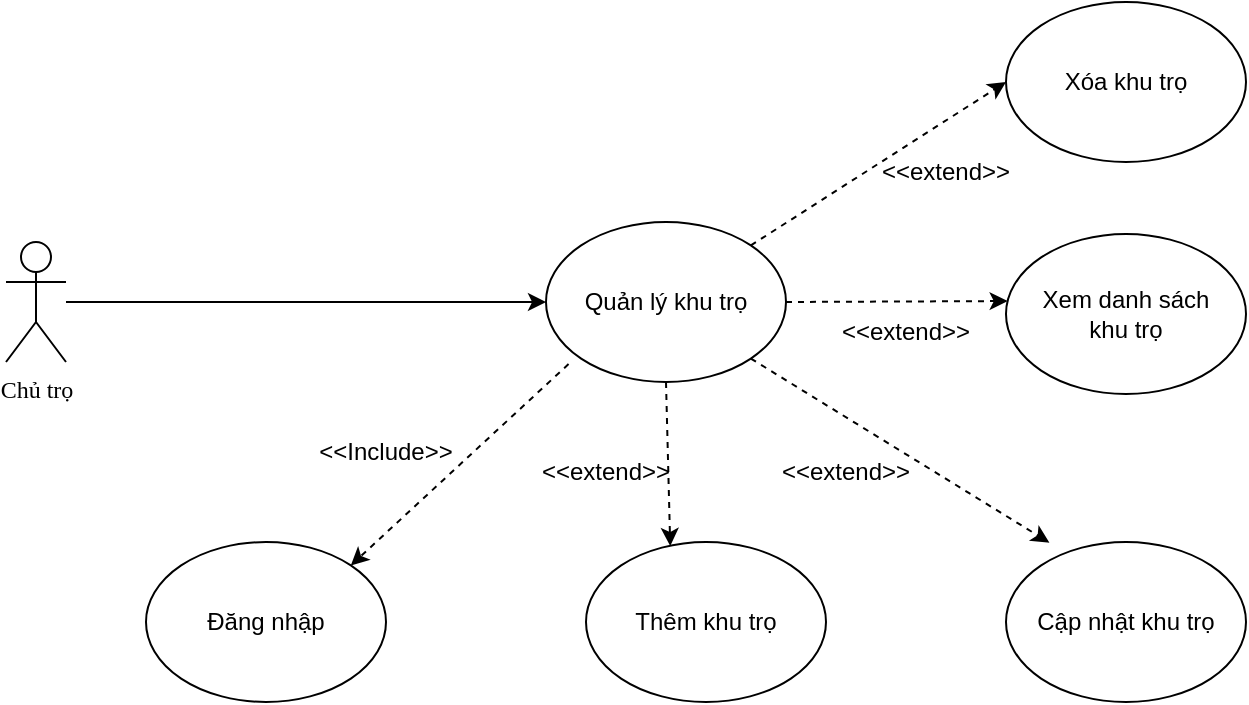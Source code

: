 <mxfile version="22.0.8" type="device">
  <diagram name="Trang-1" id="HfjGKaM4Jlf45k30Cpft">
    <mxGraphModel dx="1118" dy="604" grid="1" gridSize="10" guides="1" tooltips="1" connect="1" arrows="1" fold="1" page="1" pageScale="1" pageWidth="827" pageHeight="1169" math="0" shadow="0">
      <root>
        <mxCell id="0" />
        <mxCell id="1" parent="0" />
        <mxCell id="U9f_UbkCB_ZfHCGCZS1d-1" value="Chủ trọ" style="shape=umlActor;verticalLabelPosition=bottom;verticalAlign=top;html=1;outlineConnect=0;fontFamily=Times New Roman;" vertex="1" parent="1">
          <mxGeometry x="70" y="130" width="30" height="60" as="geometry" />
        </mxCell>
        <mxCell id="U9f_UbkCB_ZfHCGCZS1d-2" value="Quản lý khu trọ" style="ellipse;whiteSpace=wrap;html=1;" vertex="1" parent="1">
          <mxGeometry x="340" y="120" width="120" height="80" as="geometry" />
        </mxCell>
        <mxCell id="U9f_UbkCB_ZfHCGCZS1d-3" value="Đăng nhập" style="ellipse;whiteSpace=wrap;html=1;" vertex="1" parent="1">
          <mxGeometry x="140" y="280" width="120" height="80" as="geometry" />
        </mxCell>
        <mxCell id="U9f_UbkCB_ZfHCGCZS1d-4" value="Thêm khu trọ" style="ellipse;whiteSpace=wrap;html=1;" vertex="1" parent="1">
          <mxGeometry x="360" y="280" width="120" height="80" as="geometry" />
        </mxCell>
        <mxCell id="U9f_UbkCB_ZfHCGCZS1d-5" value="Cập nhật khu trọ" style="ellipse;whiteSpace=wrap;html=1;" vertex="1" parent="1">
          <mxGeometry x="570" y="280" width="120" height="80" as="geometry" />
        </mxCell>
        <mxCell id="U9f_UbkCB_ZfHCGCZS1d-6" value="Xem danh sách&lt;br&gt;khu trọ" style="ellipse;whiteSpace=wrap;html=1;" vertex="1" parent="1">
          <mxGeometry x="570" y="126" width="120" height="80" as="geometry" />
        </mxCell>
        <mxCell id="U9f_UbkCB_ZfHCGCZS1d-7" value="Xóa khu trọ" style="ellipse;whiteSpace=wrap;html=1;" vertex="1" parent="1">
          <mxGeometry x="570" y="10" width="120" height="80" as="geometry" />
        </mxCell>
        <mxCell id="U9f_UbkCB_ZfHCGCZS1d-8" value="" style="endArrow=classic;html=1;rounded=0;entryX=0;entryY=0.5;entryDx=0;entryDy=0;" edge="1" parent="1" source="U9f_UbkCB_ZfHCGCZS1d-1" target="U9f_UbkCB_ZfHCGCZS1d-2">
          <mxGeometry width="50" height="50" relative="1" as="geometry">
            <mxPoint x="390" y="240" as="sourcePoint" />
            <mxPoint x="440" y="190" as="targetPoint" />
          </mxGeometry>
        </mxCell>
        <mxCell id="U9f_UbkCB_ZfHCGCZS1d-9" value="" style="endArrow=classic;html=1;rounded=0;exitX=0.094;exitY=0.888;exitDx=0;exitDy=0;exitPerimeter=0;entryX=1;entryY=0;entryDx=0;entryDy=0;dashed=1;" edge="1" parent="1" source="U9f_UbkCB_ZfHCGCZS1d-2" target="U9f_UbkCB_ZfHCGCZS1d-3">
          <mxGeometry width="50" height="50" relative="1" as="geometry">
            <mxPoint x="250" y="270" as="sourcePoint" />
            <mxPoint x="300" y="220" as="targetPoint" />
          </mxGeometry>
        </mxCell>
        <mxCell id="U9f_UbkCB_ZfHCGCZS1d-10" value="&amp;lt;&amp;lt;Include&amp;gt;&amp;gt;" style="text;html=1;strokeColor=none;fillColor=none;align=center;verticalAlign=middle;whiteSpace=wrap;rounded=0;" vertex="1" parent="1">
          <mxGeometry x="230" y="220" width="60" height="30" as="geometry" />
        </mxCell>
        <mxCell id="U9f_UbkCB_ZfHCGCZS1d-11" value="" style="endArrow=classic;html=1;rounded=0;dashed=1;entryX=0.351;entryY=0.025;entryDx=0;entryDy=0;entryPerimeter=0;" edge="1" parent="1" target="U9f_UbkCB_ZfHCGCZS1d-4">
          <mxGeometry width="50" height="50" relative="1" as="geometry">
            <mxPoint x="400" y="200" as="sourcePoint" />
            <mxPoint x="396" y="280" as="targetPoint" />
          </mxGeometry>
        </mxCell>
        <mxCell id="U9f_UbkCB_ZfHCGCZS1d-12" value="" style="endArrow=classic;html=1;rounded=0;dashed=1;entryX=0.181;entryY=0.004;entryDx=0;entryDy=0;entryPerimeter=0;exitX=1;exitY=1;exitDx=0;exitDy=0;" edge="1" parent="1" source="U9f_UbkCB_ZfHCGCZS1d-2" target="U9f_UbkCB_ZfHCGCZS1d-5">
          <mxGeometry width="50" height="50" relative="1" as="geometry">
            <mxPoint x="410" y="210" as="sourcePoint" />
            <mxPoint x="412" y="292" as="targetPoint" />
          </mxGeometry>
        </mxCell>
        <mxCell id="U9f_UbkCB_ZfHCGCZS1d-13" value="" style="endArrow=classic;html=1;rounded=0;dashed=1;entryX=0.007;entryY=0.419;entryDx=0;entryDy=0;entryPerimeter=0;exitX=1;exitY=0.5;exitDx=0;exitDy=0;" edge="1" parent="1" source="U9f_UbkCB_ZfHCGCZS1d-2" target="U9f_UbkCB_ZfHCGCZS1d-6">
          <mxGeometry width="50" height="50" relative="1" as="geometry">
            <mxPoint x="420" y="220" as="sourcePoint" />
            <mxPoint x="422" y="302" as="targetPoint" />
          </mxGeometry>
        </mxCell>
        <mxCell id="U9f_UbkCB_ZfHCGCZS1d-14" value="" style="endArrow=classic;html=1;rounded=0;dashed=1;entryX=0;entryY=0.5;entryDx=0;entryDy=0;exitX=1;exitY=0;exitDx=0;exitDy=0;" edge="1" parent="1" source="U9f_UbkCB_ZfHCGCZS1d-2" target="U9f_UbkCB_ZfHCGCZS1d-7">
          <mxGeometry width="50" height="50" relative="1" as="geometry">
            <mxPoint x="430" y="230" as="sourcePoint" />
            <mxPoint x="432" y="312" as="targetPoint" />
          </mxGeometry>
        </mxCell>
        <mxCell id="U9f_UbkCB_ZfHCGCZS1d-15" value="&amp;lt;&amp;lt;extend&amp;gt;&amp;gt;" style="text;html=1;strokeColor=none;fillColor=none;align=center;verticalAlign=middle;whiteSpace=wrap;rounded=0;" vertex="1" parent="1">
          <mxGeometry x="340" y="230" width="60" height="30" as="geometry" />
        </mxCell>
        <mxCell id="U9f_UbkCB_ZfHCGCZS1d-17" value="&amp;lt;&amp;lt;extend&amp;gt;&amp;gt;" style="text;html=1;strokeColor=none;fillColor=none;align=center;verticalAlign=middle;whiteSpace=wrap;rounded=0;" vertex="1" parent="1">
          <mxGeometry x="460" y="230" width="60" height="30" as="geometry" />
        </mxCell>
        <mxCell id="U9f_UbkCB_ZfHCGCZS1d-19" value="&amp;lt;&amp;lt;extend&amp;gt;&amp;gt;" style="text;html=1;strokeColor=none;fillColor=none;align=center;verticalAlign=middle;whiteSpace=wrap;rounded=0;" vertex="1" parent="1">
          <mxGeometry x="490" y="160" width="60" height="30" as="geometry" />
        </mxCell>
        <mxCell id="U9f_UbkCB_ZfHCGCZS1d-20" value="&amp;lt;&amp;lt;extend&amp;gt;&amp;gt;" style="text;html=1;strokeColor=none;fillColor=none;align=center;verticalAlign=middle;whiteSpace=wrap;rounded=0;" vertex="1" parent="1">
          <mxGeometry x="510" y="80" width="60" height="30" as="geometry" />
        </mxCell>
      </root>
    </mxGraphModel>
  </diagram>
</mxfile>
